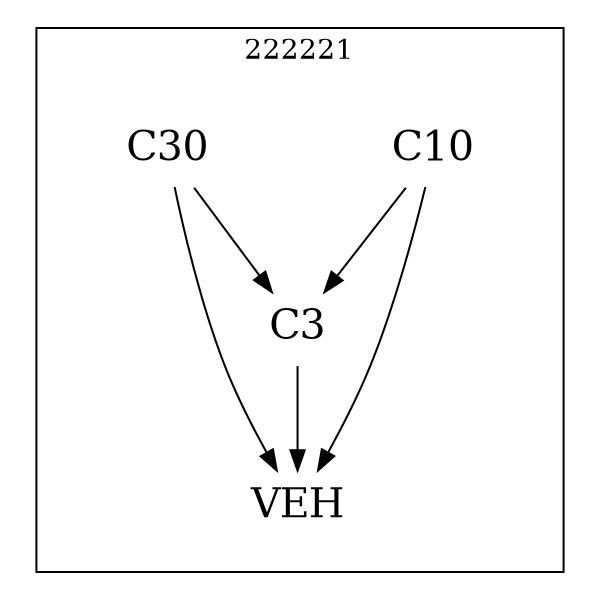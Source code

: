 strict digraph DAGS {
	size = "4,4!" ; ratio ="fill"; subgraph cluster_0{
			labeldoc = "t";
			label = "222221";node	[label= VEH, shape = plaintext, fontsize=20] VEH;node	[label= C3, shape = plaintext, fontsize=20] C3;node	[label= C10, shape = plaintext, fontsize=20] C10;node	[label= C30, shape = plaintext, fontsize=20] C30;
C3->VEH;
C10->VEH;
C10->C3;
C30->VEH;
C30->C3;
	}}